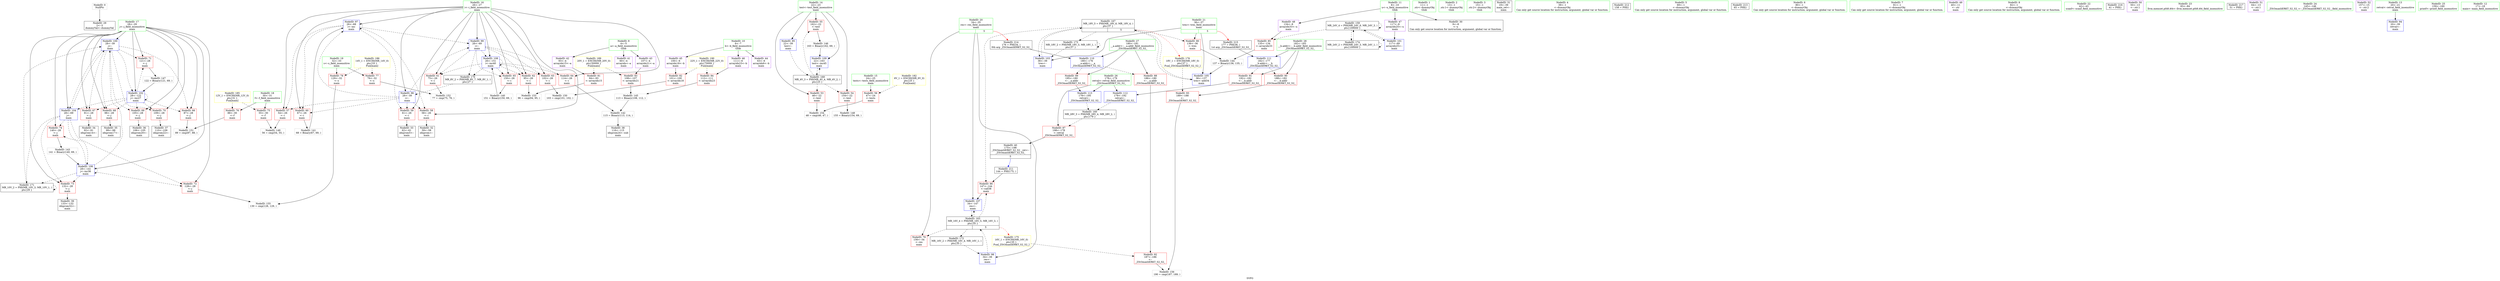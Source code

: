 digraph "SVFG" {
	label="SVFG";

	Node0x557a8d2b11c0 [shape=record,color=grey,label="{NodeID: 0\nNullPtr}"];
	Node0x557a8d2b11c0 -> Node0x557a8d2c9c30[style=solid];
	Node0x557a8d2cacd0 [shape=record,color=blue,label="{NodeID: 97\n26\<--68\ni\<--inc\nmain\n}"];
	Node0x557a8d2cacd0 -> Node0x557a8d2cc370[style=dashed];
	Node0x557a8d2cacd0 -> Node0x557a8d2cc440[style=dashed];
	Node0x557a8d2cacd0 -> Node0x557a8d2cc510[style=dashed];
	Node0x557a8d2cacd0 -> Node0x557a8d2cc5e0[style=dashed];
	Node0x557a8d2cacd0 -> Node0x557a8d2cacd0[style=dashed];
	Node0x557a8d2cacd0 -> Node0x557a8d2cae70[style=dashed];
	Node0x557a8d2c8f70 [shape=record,color=green,label="{NodeID: 14\n22\<--23\ntest\<--test_field_insensitive\nmain\n}"];
	Node0x557a8d2c8f70 -> Node0x557a8d2cc030[style=solid];
	Node0x557a8d2c8f70 -> Node0x557a8d2cc100[style=solid];
	Node0x557a8d2c8f70 -> Node0x557a8d2cc1d0[style=solid];
	Node0x557a8d2c8f70 -> Node0x557a8d2ce250[style=solid];
	Node0x557a8d2c8f70 -> Node0x557a8d2cf5e0[style=solid];
	Node0x557a8d2cf780 [shape=record,color=blue,label="{NodeID: 111\n182\<--177\n__b.addr\<--__b\n_ZSt3maxIiERKT_S2_S2_\n}"];
	Node0x557a8d2cf780 -> Node0x557a8d2cde40[style=dashed];
	Node0x557a8d2cf780 -> Node0x557a8d2cdf10[style=dashed];
	Node0x557a8d2c9b60 [shape=record,color=green,label="{NodeID: 28\n182\<--183\n__b.addr\<--__b.addr_field_insensitive\n_ZSt3maxIiERKT_S2_S2_\n}"];
	Node0x557a8d2c9b60 -> Node0x557a8d2cde40[style=solid];
	Node0x557a8d2c9b60 -> Node0x557a8d2cdf10[style=solid];
	Node0x557a8d2c9b60 -> Node0x557a8d2cf780[style=solid];
	Node0x557a8d2ca720 [shape=record,color=purple,label="{NodeID: 42\n93\<--4\narrayidx15\<--a\nmain\n}"];
	Node0x557a8d2ca720 -> Node0x557a8d2cd6f0[style=solid];
	Node0x557a8d2cc2a0 [shape=record,color=red,label="{NodeID: 56\n47\<--24\n\<--tests\nmain\n}"];
	Node0x557a8d2cc2a0 -> Node0x557a8d2d2f40[style=solid];
	Node0x557a8d2d2dc0 [shape=record,color=grey,label="{NodeID: 153\n96 = cmp(94, 95, )\n}"];
	Node0x557a8d2cce00 [shape=record,color=red,label="{NodeID: 70\n109\<--28\n\<--j\nmain\n}"];
	Node0x557a8d2cce00 -> Node0x557a8d2ca310[style=solid];
	Node0x557a8d2db9e0 [shape=record,color=black,label="{NodeID: 167\nMR_18V_5 = PHI(MR_18V_6, MR_18V_4, )\npts\{37 \}\n|{|<s5>5}}"];
	Node0x557a8d2db9e0 -> Node0x557a8d2cd620[style=dashed];
	Node0x557a8d2db9e0 -> Node0x557a8d2cdb00[style=dashed];
	Node0x557a8d2db9e0 -> Node0x557a8d2cb1b0[style=dashed];
	Node0x557a8d2db9e0 -> Node0x557a8d2cb350[style=dashed];
	Node0x557a8d2db9e0 -> Node0x557a8d2dd7e0[style=dashed];
	Node0x557a8d2db9e0:s5 -> Node0x557a8d2ded00[style=dashed,color=red];
	Node0x557a8d2cd960 [shape=record,color=red,label="{NodeID: 84\n112\<--111\n\<--arrayidx23\nmain\n}"];
	Node0x557a8d2cd960 -> Node0x557a8d2d21c0[style=solid];
	Node0x557a8d2b1380 [shape=record,color=green,label="{NodeID: 1\n11\<--1\n.str\<--dummyObj\nGlob }"];
	Node0x557a8d2cada0 [shape=record,color=blue,label="{NodeID: 98\n34\<--39\nres\<--\nmain\n}"];
	Node0x557a8d2cada0 -> Node0x557a8d2da5e0[style=dashed];
	Node0x557a8d2c9040 [shape=record,color=green,label="{NodeID: 15\n24\<--25\ntests\<--tests_field_insensitive\nmain\n}"];
	Node0x557a8d2c9040 -> Node0x557a8d2cc2a0[style=solid];
	Node0x557a8d2cf850 [shape=record,color=blue,label="{NodeID: 112\n178\<--192\nretval\<--\n_ZSt3maxIiERKT_S2_S2_\n}"];
	Node0x557a8d2cf850 -> Node0x557a8d2d96e0[style=dashed];
	Node0x557a8d2c9c30 [shape=record,color=black,label="{NodeID: 29\n2\<--3\ndummyVal\<--dummyVal\n}"];
	Node0x557a8d2ca7f0 [shape=record,color=purple,label="{NodeID: 43\n107\<--4\narrayidx21\<--a\nmain\n}"];
	Node0x557a8d2ca7f0 -> Node0x557a8d2cd890[style=solid];
	Node0x557a8d2cb950 [shape=record,color=grey,label="{NodeID: 140\n151 = Binary(150, 69, )\n}"];
	Node0x557a8d2cb950 -> Node0x557a8d2cf510[style=solid];
	Node0x557a8d2cc370 [shape=record,color=red,label="{NodeID: 57\n54\<--26\n\<--i\nmain\n}"];
	Node0x557a8d2cc370 -> Node0x557a8d2d27c0[style=solid];
	Node0x557a8d2d2f40 [shape=record,color=grey,label="{NodeID: 154\n48 = cmp(46, 47, )\n}"];
	Node0x557a8d2cced0 [shape=record,color=red,label="{NodeID: 71\n121\<--28\n\<--j\nmain\n}"];
	Node0x557a8d2cced0 -> Node0x557a8d2d24c0[style=solid];
	Node0x557a8d2cda30 [shape=record,color=red,label="{NodeID: 85\n135\<--134\n\<--arrayidx33\nmain\n}"];
	Node0x557a8d2cda30 -> Node0x557a8d2d2040[style=solid];
	Node0x557a8d2b0140 [shape=record,color=green,label="{NodeID: 2\n13\<--1\n.str.1\<--dummyObj\nGlob }"];
	Node0x557a8d2df270 [shape=record,color=yellow,style=double,label="{NodeID: 182\n6V_1 = ENCHI(MR_6V_0)\npts\{25 \}\nFun[main]}"];
	Node0x557a8d2df270 -> Node0x557a8d2cc2a0[style=dashed];
	Node0x557a8d2cae70 [shape=record,color=blue,label="{NodeID: 99\n26\<--69\ni\<--\nmain\n}"];
	Node0x557a8d2cae70 -> Node0x557a8d2cc6b0[style=dashed];
	Node0x557a8d2cae70 -> Node0x557a8d2cc780[style=dashed];
	Node0x557a8d2cae70 -> Node0x557a8d2cc850[style=dashed];
	Node0x557a8d2cae70 -> Node0x557a8d2cc920[style=dashed];
	Node0x557a8d2cae70 -> Node0x557a8d2cc9f0[style=dashed];
	Node0x557a8d2cae70 -> Node0x557a8d2cf510[style=dashed];
	Node0x557a8d2cae70 -> Node0x557a8d2dc8e0[style=dashed];
	Node0x557a8d2c9110 [shape=record,color=green,label="{NodeID: 16\n26\<--27\ni\<--i_field_insensitive\nmain\n}"];
	Node0x557a8d2c9110 -> Node0x557a8d2cc370[style=solid];
	Node0x557a8d2c9110 -> Node0x557a8d2cc440[style=solid];
	Node0x557a8d2c9110 -> Node0x557a8d2cc510[style=solid];
	Node0x557a8d2c9110 -> Node0x557a8d2cc5e0[style=solid];
	Node0x557a8d2c9110 -> Node0x557a8d2cc6b0[style=solid];
	Node0x557a8d2c9110 -> Node0x557a8d2cc780[style=solid];
	Node0x557a8d2c9110 -> Node0x557a8d2cc850[style=solid];
	Node0x557a8d2c9110 -> Node0x557a8d2cc920[style=solid];
	Node0x557a8d2c9110 -> Node0x557a8d2cc9f0[style=solid];
	Node0x557a8d2c9110 -> Node0x557a8d2cac00[style=solid];
	Node0x557a8d2c9110 -> Node0x557a8d2cacd0[style=solid];
	Node0x557a8d2c9110 -> Node0x557a8d2cae70[style=solid];
	Node0x557a8d2c9110 -> Node0x557a8d2cf510[style=solid];
	Node0x557a8d2cf920 [shape=record,color=blue,label="{NodeID: 113\n178\<--195\nretval\<--\n_ZSt3maxIiERKT_S2_S2_\n}"];
	Node0x557a8d2cf920 -> Node0x557a8d2d96e0[style=dashed];
	Node0x557a8d2c9d30 [shape=record,color=black,label="{NodeID: 30\n9\<--8\n\<--u\nCan only get source location for instruction, argument, global var or function.}"];
	Node0x557a8d2ca8c0 [shape=record,color=purple,label="{NodeID: 44\n63\<--6\narrayidx6\<--b\nmain\n}"];
	Node0x557a8d2cbad0 [shape=record,color=grey,label="{NodeID: 141\n68 = Binary(67, 69, )\n}"];
	Node0x557a8d2cbad0 -> Node0x557a8d2cacd0[style=solid];
	Node0x557a8d2cc440 [shape=record,color=red,label="{NodeID: 58\n58\<--26\n\<--i\nmain\n}"];
	Node0x557a8d2cc440 -> Node0x557a8d2c9f00[style=solid];
	Node0x557a8d2d30c0 [shape=record,color=grey,label="{NodeID: 155\n130 = cmp(128, 129, )\n}"];
	Node0x557a8d2ccfa0 [shape=record,color=red,label="{NodeID: 72\n128\<--28\n\<--j\nmain\n}"];
	Node0x557a8d2ccfa0 -> Node0x557a8d2d30c0[style=solid];
	Node0x557a8d2dc3e0 [shape=record,color=black,label="{NodeID: 169\nMR_4V_3 = PHI(MR_4V_4, MR_4V_2, )\npts\{23 \}\n}"];
	Node0x557a8d2dc3e0 -> Node0x557a8d2cc030[style=dashed];
	Node0x557a8d2dc3e0 -> Node0x557a8d2cc100[style=dashed];
	Node0x557a8d2dc3e0 -> Node0x557a8d2cc1d0[style=dashed];
	Node0x557a8d2dc3e0 -> Node0x557a8d2cf5e0[style=dashed];
	Node0x557a8d2cdb00 [shape=record,color=red,label="{NodeID: 86\n147\<--144\n\<--call38\nmain\n}"];
	Node0x557a8d2cdb00 -> Node0x557a8d2cf440[style=solid];
	Node0x557a8d2b01d0 [shape=record,color=green,label="{NodeID: 3\n15\<--1\n.str.2\<--dummyObj\nGlob }"];
	Node0x557a8d2caf40 [shape=record,color=blue,label="{NodeID: 100\n28\<--39\nj\<--\nmain\n}"];
	Node0x557a8d2caf40 -> Node0x557a8d2ccac0[style=dashed];
	Node0x557a8d2caf40 -> Node0x557a8d2ccb90[style=dashed];
	Node0x557a8d2caf40 -> Node0x557a8d2ccc60[style=dashed];
	Node0x557a8d2caf40 -> Node0x557a8d2ccd30[style=dashed];
	Node0x557a8d2caf40 -> Node0x557a8d2cce00[style=dashed];
	Node0x557a8d2caf40 -> Node0x557a8d2cced0[style=dashed];
	Node0x557a8d2caf40 -> Node0x557a8d2cb0e0[style=dashed];
	Node0x557a8d2caf40 -> Node0x557a8d2cb280[style=dashed];
	Node0x557a8d2c91e0 [shape=record,color=green,label="{NodeID: 17\n28\<--29\nj\<--j_field_insensitive\nmain\n}"];
	Node0x557a8d2c91e0 -> Node0x557a8d2ccac0[style=solid];
	Node0x557a8d2c91e0 -> Node0x557a8d2ccb90[style=solid];
	Node0x557a8d2c91e0 -> Node0x557a8d2ccc60[style=solid];
	Node0x557a8d2c91e0 -> Node0x557a8d2ccd30[style=solid];
	Node0x557a8d2c91e0 -> Node0x557a8d2cce00[style=solid];
	Node0x557a8d2c91e0 -> Node0x557a8d2cced0[style=solid];
	Node0x557a8d2c91e0 -> Node0x557a8d2ccfa0[style=solid];
	Node0x557a8d2c91e0 -> Node0x557a8d2cd070[style=solid];
	Node0x557a8d2c91e0 -> Node0x557a8d2cd140[style=solid];
	Node0x557a8d2c91e0 -> Node0x557a8d2caf40[style=solid];
	Node0x557a8d2c91e0 -> Node0x557a8d2cb0e0[style=solid];
	Node0x557a8d2c91e0 -> Node0x557a8d2cb280[style=solid];
	Node0x557a8d2c91e0 -> Node0x557a8d2cf370[style=solid];
	Node0x557a8d2c9e30 [shape=record,color=black,label="{NodeID: 31\n19\<--39\nmain_ret\<--\nmain\n}"];
	Node0x557a8d107850 [shape=record,color=black,label="{NodeID: 211\n144 = PHI(175, )\n}"];
	Node0x557a8d107850 -> Node0x557a8d2cdb00[style=solid];
	Node0x557a8d2ca990 [shape=record,color=purple,label="{NodeID: 45\n100\<--6\narrayidx18\<--b\nmain\n}"];
	Node0x557a8d2ca990 -> Node0x557a8d2cd7c0[style=solid];
	Node0x557a8d2d1d40 [shape=record,color=grey,label="{NodeID: 142\n115 = Binary(113, 114, )\n}"];
	Node0x557a8d2d1d40 -> Node0x557a8d2ca3e0[style=solid];
	Node0x557a8d2cc510 [shape=record,color=red,label="{NodeID: 59\n61\<--26\n\<--i\nmain\n}"];
	Node0x557a8d2cc510 -> Node0x557a8d2c9fd0[style=solid];
	Node0x557a8d2d3240 [shape=record,color=grey,label="{NodeID: 156\n190 = cmp(187, 189, )\n}"];
	Node0x557a8d2cd070 [shape=record,color=red,label="{NodeID: 73\n132\<--28\n\<--j\nmain\n}"];
	Node0x557a8d2cd070 -> Node0x557a8d2ca4b0[style=solid];
	Node0x557a8d2dc8e0 [shape=record,color=black,label="{NodeID: 170\nMR_8V_2 = PHI(MR_8V_7, MR_8V_1, )\npts\{27 \}\n}"];
	Node0x557a8d2dc8e0 -> Node0x557a8d2cac00[style=dashed];
	Node0x557a8d2cdbd0 [shape=record,color=red,label="{NodeID: 87\n198\<--178\n\<--retval\n_ZSt3maxIiERKT_S2_S2_\n}"];
	Node0x557a8d2cdbd0 -> Node0x557a8d2ca580[style=solid];
	Node0x557a8d2afea0 [shape=record,color=green,label="{NodeID: 4\n39\<--1\n\<--dummyObj\nCan only get source location for instruction, argument, global var or function.}"];
	Node0x557a8d2cb010 [shape=record,color=blue,label="{NodeID: 101\n117\<--69\narrayidx25\<--\nmain\n}"];
	Node0x557a8d2cb010 -> Node0x557a8d2d91e0[style=dashed];
	Node0x557a8d2c92b0 [shape=record,color=green,label="{NodeID: 18\n30\<--31\nf\<--f_field_insensitive\nmain\n}"];
	Node0x557a8d2c92b0 -> Node0x557a8d2cd210[style=solid];
	Node0x557a8d2c92b0 -> Node0x557a8d2cd2e0[style=solid];
	Node0x557a8d2c9f00 [shape=record,color=black,label="{NodeID: 32\n59\<--58\nidxprom\<--\nmain\n}"];
	Node0x557a8d2eb920 [shape=record,color=black,label="{NodeID: 212\n158 = PHI()\n}"];
	Node0x557a8d2caa60 [shape=record,color=purple,label="{NodeID: 46\n111\<--6\narrayidx23\<--b\nmain\n}"];
	Node0x557a8d2caa60 -> Node0x557a8d2cd960[style=solid];
	Node0x557a8d2d1ec0 [shape=record,color=grey,label="{NodeID: 143\n141 = Binary(140, 69, )\n}"];
	Node0x557a8d2d1ec0 -> Node0x557a8d2cf370[style=solid];
	Node0x557a8d2cc5e0 [shape=record,color=red,label="{NodeID: 60\n67\<--26\n\<--i\nmain\n}"];
	Node0x557a8d2cc5e0 -> Node0x557a8d2cbad0[style=solid];
	Node0x557a8d2cd140 [shape=record,color=red,label="{NodeID: 74\n140\<--28\n\<--j\nmain\n}"];
	Node0x557a8d2cd140 -> Node0x557a8d2d1ec0[style=solid];
	Node0x557a8d2dcde0 [shape=record,color=black,label="{NodeID: 171\nMR_10V_2 = PHI(MR_10V_3, MR_10V_1, )\npts\{29 \}\n}"];
	Node0x557a8d2dcde0 -> Node0x557a8d2caf40[style=dashed];
	Node0x557a8d2dcde0 -> Node0x557a8d2dcde0[style=dashed];
	Node0x557a8d2cdca0 [shape=record,color=red,label="{NodeID: 88\n186\<--180\n\<--__a.addr\n_ZSt3maxIiERKT_S2_S2_\n}"];
	Node0x557a8d2cdca0 -> Node0x557a8d2cdfe0[style=solid];
	Node0x557a8d2aff30 [shape=record,color=green,label="{NodeID: 5\n69\<--1\n\<--dummyObj\nCan only get source location for instruction, argument, global var or function.}"];
	Node0x557a8d2dfd20 [shape=record,color=yellow,style=double,label="{NodeID: 185\n12V_1 = ENCHI(MR_12V_0)\npts\{31 \}\nFun[main]}"];
	Node0x557a8d2dfd20 -> Node0x557a8d2cd210[style=dashed];
	Node0x557a8d2dfd20 -> Node0x557a8d2cd2e0[style=dashed];
	Node0x557a8d2cb0e0 [shape=record,color=blue,label="{NodeID: 102\n28\<--122\nj\<--inc27\nmain\n}"];
	Node0x557a8d2cb0e0 -> Node0x557a8d2ccac0[style=dashed];
	Node0x557a8d2cb0e0 -> Node0x557a8d2ccb90[style=dashed];
	Node0x557a8d2cb0e0 -> Node0x557a8d2ccc60[style=dashed];
	Node0x557a8d2cb0e0 -> Node0x557a8d2ccd30[style=dashed];
	Node0x557a8d2cb0e0 -> Node0x557a8d2cce00[style=dashed];
	Node0x557a8d2cb0e0 -> Node0x557a8d2cced0[style=dashed];
	Node0x557a8d2cb0e0 -> Node0x557a8d2cb0e0[style=dashed];
	Node0x557a8d2cb0e0 -> Node0x557a8d2cb280[style=dashed];
	Node0x557a8d2c9380 [shape=record,color=green,label="{NodeID: 19\n32\<--33\ns\<--s_field_insensitive\nmain\n}"];
	Node0x557a8d2c9380 -> Node0x557a8d2cd3b0[style=solid];
	Node0x557a8d2c9380 -> Node0x557a8d2cd480[style=solid];
	Node0x557a8d2c9fd0 [shape=record,color=black,label="{NodeID: 33\n62\<--61\nidxprom5\<--\nmain\n}"];
	Node0x557a8d2eb9f0 [shape=record,color=black,label="{NodeID: 213\n65 = PHI()\n}"];
	Node0x557a8d2cab30 [shape=record,color=purple,label="{NodeID: 47\n117\<--8\narrayidx25\<--u\nmain\n}"];
	Node0x557a8d2cab30 -> Node0x557a8d2cb010[style=solid];
	Node0x557a8d2d2040 [shape=record,color=grey,label="{NodeID: 144\n137 = Binary(136, 135, )\n}"];
	Node0x557a8d2d2040 -> Node0x557a8d2cb350[style=solid];
	Node0x557a8d2cc6b0 [shape=record,color=red,label="{NodeID: 61\n75\<--26\n\<--i\nmain\n}"];
	Node0x557a8d2cc6b0 -> Node0x557a8d2d2c40[style=solid];
	Node0x557a8d2cd210 [shape=record,color=red,label="{NodeID: 75\n55\<--30\n\<--f\nmain\n}"];
	Node0x557a8d2cd210 -> Node0x557a8d2d27c0[style=solid];
	Node0x557a8d2dd2e0 [shape=record,color=black,label="{NodeID: 172\nMR_16V_2 = PHI(MR_16V_4, MR_16V_1, )\npts\{35 \}\n}"];
	Node0x557a8d2dd2e0 -> Node0x557a8d2cada0[style=dashed];
	Node0x557a8d2cdd70 [shape=record,color=red,label="{NodeID: 89\n195\<--180\n\<--__a.addr\n_ZSt3maxIiERKT_S2_S2_\n}"];
	Node0x557a8d2cdd70 -> Node0x557a8d2cf920[style=solid];
	Node0x557a8d2b05c0 [shape=record,color=green,label="{NodeID: 6\n80\<--1\n\<--dummyObj\nCan only get source location for instruction, argument, global var or function.}"];
	Node0x557a8d2dfe00 [shape=record,color=yellow,style=double,label="{NodeID: 186\n14V_1 = ENCHI(MR_14V_0)\npts\{33 \}\nFun[main]}"];
	Node0x557a8d2dfe00 -> Node0x557a8d2cd3b0[style=dashed];
	Node0x557a8d2dfe00 -> Node0x557a8d2cd480[style=dashed];
	Node0x557a8d2cb1b0 [shape=record,color=blue,label="{NodeID: 103\n36\<--39\ntres\<--\nmain\n}"];
	Node0x557a8d2cb1b0 -> Node0x557a8d2db9e0[style=dashed];
	Node0x557a8d2c9450 [shape=record,color=green,label="{NodeID: 20\n34\<--35\nres\<--res_field_insensitive\nmain\n|{|<s3>5}}"];
	Node0x557a8d2c9450 -> Node0x557a8d2cd550[style=solid];
	Node0x557a8d2c9450 -> Node0x557a8d2cada0[style=solid];
	Node0x557a8d2c9450 -> Node0x557a8d2cf440[style=solid];
	Node0x557a8d2c9450:s3 -> Node0x557a8d2ebac0[style=solid,color=red];
	Node0x557a8d2ca0a0 [shape=record,color=black,label="{NodeID: 34\n92\<--91\nidxprom14\<--\nmain\n}"];
	Node0x557a8d2ebac0 [shape=record,color=black,label="{NodeID: 214\n176 = PHI(34, )\n0th arg _ZSt3maxIiERKT_S2_S2_ }"];
	Node0x557a8d2ebac0 -> Node0x557a8d2cf6b0[style=solid];
	Node0x557a8d2cbc20 [shape=record,color=purple,label="{NodeID: 48\n134\<--8\narrayidx33\<--u\nmain\n}"];
	Node0x557a8d2cbc20 -> Node0x557a8d2cda30[style=solid];
	Node0x557a8d2d21c0 [shape=record,color=grey,label="{NodeID: 145\n113 = Binary(108, 112, )\n}"];
	Node0x557a8d2d21c0 -> Node0x557a8d2d1d40[style=solid];
	Node0x557a8d2cc780 [shape=record,color=red,label="{NodeID: 62\n95\<--26\n\<--i\nmain\n}"];
	Node0x557a8d2cc780 -> Node0x557a8d2d2dc0[style=solid];
	Node0x557a8d2d91e0 [shape=record,color=black,label="{NodeID: 159\nMR_24V_4 = PHI(MR_24V_6, MR_24V_3, )\npts\{100000 \}\n}"];
	Node0x557a8d2d91e0 -> Node0x557a8d2cda30[style=dashed];
	Node0x557a8d2d91e0 -> Node0x557a8d2cb010[style=dashed];
	Node0x557a8d2d91e0 -> Node0x557a8d2d91e0[style=dashed];
	Node0x557a8d2d91e0 -> Node0x557a8d2ddce0[style=dashed];
	Node0x557a8d2cd2e0 [shape=record,color=red,label="{NodeID: 76\n88\<--30\n\<--f\nmain\n}"];
	Node0x557a8d2cd2e0 -> Node0x557a8d2d2ac0[style=solid];
	Node0x557a8d2dd7e0 [shape=record,color=black,label="{NodeID: 173\nMR_18V_2 = PHI(MR_18V_3, MR_18V_1, )\npts\{37 \}\n}"];
	Node0x557a8d2dd7e0 -> Node0x557a8d2cb1b0[style=dashed];
	Node0x557a8d2dd7e0 -> Node0x557a8d2dd7e0[style=dashed];
	Node0x557a8d2cde40 [shape=record,color=red,label="{NodeID: 90\n188\<--182\n\<--__b.addr\n_ZSt3maxIiERKT_S2_S2_\n}"];
	Node0x557a8d2cde40 -> Node0x557a8d2ce0b0[style=solid];
	Node0x557a8d2b0650 [shape=record,color=green,label="{NodeID: 7\n81\<--1\n\<--dummyObj\nCan only get source location for instruction, argument, global var or function.}"];
	Node0x557a8d2cb280 [shape=record,color=blue,label="{NodeID: 104\n28\<--69\nj\<--\nmain\n}"];
	Node0x557a8d2cb280 -> Node0x557a8d2ccfa0[style=dashed];
	Node0x557a8d2cb280 -> Node0x557a8d2cd070[style=dashed];
	Node0x557a8d2cb280 -> Node0x557a8d2cd140[style=dashed];
	Node0x557a8d2cb280 -> Node0x557a8d2caf40[style=dashed];
	Node0x557a8d2cb280 -> Node0x557a8d2cf370[style=dashed];
	Node0x557a8d2cb280 -> Node0x557a8d2dcde0[style=dashed];
	Node0x557a8d2c9520 [shape=record,color=green,label="{NodeID: 21\n36\<--37\ntres\<--tres_field_insensitive\nmain\n|{|<s3>5}}"];
	Node0x557a8d2c9520 -> Node0x557a8d2cd620[style=solid];
	Node0x557a8d2c9520 -> Node0x557a8d2cb1b0[style=solid];
	Node0x557a8d2c9520 -> Node0x557a8d2cb350[style=solid];
	Node0x557a8d2c9520:s3 -> Node0x557a8d2ebc20[style=solid,color=red];
	Node0x557a8d2ca170 [shape=record,color=black,label="{NodeID: 35\n99\<--98\nidxprom17\<--\nmain\n}"];
	Node0x557a8d2ebc20 [shape=record,color=black,label="{NodeID: 215\n177 = PHI(36, )\n1st arg _ZSt3maxIiERKT_S2_S2_ }"];
	Node0x557a8d2ebc20 -> Node0x557a8d2cf780[style=solid];
	Node0x557a8d2cbcf0 [shape=record,color=purple,label="{NodeID: 49\n40\<--11\n\<--.str\nmain\n}"];
	Node0x557a8d2d2340 [shape=record,color=grey,label="{NodeID: 146\n163 = Binary(162, 69, )\n}"];
	Node0x557a8d2d2340 -> Node0x557a8d2cf5e0[style=solid];
	Node0x557a8d2cc850 [shape=record,color=red,label="{NodeID: 63\n102\<--26\n\<--i\nmain\n}"];
	Node0x557a8d2cc850 -> Node0x557a8d2d2940[style=solid];
	Node0x557a8d2d96e0 [shape=record,color=black,label="{NodeID: 160\nMR_28V_3 = PHI(MR_28V_4, MR_28V_2, )\npts\{179 \}\n}"];
	Node0x557a8d2d96e0 -> Node0x557a8d2cdbd0[style=dashed];
	Node0x557a8d2cd3b0 [shape=record,color=red,label="{NodeID: 77\n76\<--32\n\<--s\nmain\n}"];
	Node0x557a8d2cd3b0 -> Node0x557a8d2d2c40[style=solid];
	Node0x557a8d2ddce0 [shape=record,color=black,label="{NodeID: 174\nMR_24V_2 = PHI(MR_24V_3, MR_24V_1, )\npts\{100000 \}\n}"];
	Node0x557a8d2ddce0 -> Node0x557a8d2d91e0[style=dashed];
	Node0x557a8d2ddce0 -> Node0x557a8d2ddce0[style=dashed];
	Node0x557a8d2cdf10 [shape=record,color=red,label="{NodeID: 91\n192\<--182\n\<--__b.addr\n_ZSt3maxIiERKT_S2_S2_\n}"];
	Node0x557a8d2cdf10 -> Node0x557a8d2cf850[style=solid];
	Node0x557a8d2b06e0 [shape=record,color=green,label="{NodeID: 8\n82\<--1\n\<--dummyObj\nCan only get source location for instruction, argument, global var or function.}"];
	Node0x557a8d2cb350 [shape=record,color=blue,label="{NodeID: 105\n36\<--137\ntres\<--add34\nmain\n}"];
	Node0x557a8d2cb350 -> Node0x557a8d2db9e0[style=dashed];
	Node0x557a8d2c95f0 [shape=record,color=green,label="{NodeID: 22\n42\<--43\nscanf\<--scanf_field_insensitive\n}"];
	Node0x557a8d2ca240 [shape=record,color=black,label="{NodeID: 36\n106\<--105\nidxprom20\<--\nmain\n}"];
	Node0x557a8d2ec580 [shape=record,color=black,label="{NodeID: 216\n41 = PHI()\n}"];
	Node0x557a8d2cbdc0 [shape=record,color=purple,label="{NodeID: 50\n50\<--13\n\<--.str.1\nmain\n}"];
	Node0x557a8d2d24c0 [shape=record,color=grey,label="{NodeID: 147\n122 = Binary(121, 69, )\n}"];
	Node0x557a8d2d24c0 -> Node0x557a8d2cb0e0[style=solid];
	Node0x557a8d2cc920 [shape=record,color=red,label="{NodeID: 64\n114\<--26\n\<--i\nmain\n}"];
	Node0x557a8d2cc920 -> Node0x557a8d2d1d40[style=solid];
	Node0x557a8d2cd480 [shape=record,color=red,label="{NodeID: 78\n129\<--32\n\<--s\nmain\n}"];
	Node0x557a8d2cd480 -> Node0x557a8d2d30c0[style=solid];
	Node0x557a8d2de1e0 [shape=record,color=yellow,style=double,label="{NodeID: 175\n16V_1 = ENCHI(MR_16V_0)\npts\{35 \}\nFun[_ZSt3maxIiERKT_S2_S2_]}"];
	Node0x557a8d2de1e0 -> Node0x557a8d2cdfe0[style=dashed];
	Node0x557a8d2cdfe0 [shape=record,color=red,label="{NodeID: 92\n187\<--186\n\<--\n_ZSt3maxIiERKT_S2_S2_\n}"];
	Node0x557a8d2cdfe0 -> Node0x557a8d2d3240[style=solid];
	Node0x557a8d2b0770 [shape=record,color=green,label="{NodeID: 9\n4\<--5\na\<--a_field_insensitive\nGlob }"];
	Node0x557a8d2b0770 -> Node0x557a8d2ca650[style=solid];
	Node0x557a8d2b0770 -> Node0x557a8d2ca720[style=solid];
	Node0x557a8d2b0770 -> Node0x557a8d2ca7f0[style=solid];
	Node0x557a8d2e00a0 [shape=record,color=yellow,style=double,label="{NodeID: 189\n20V_1 = ENCHI(MR_20V_0)\npts\{50000 \}\nFun[main]}"];
	Node0x557a8d2e00a0 -> Node0x557a8d2cd6f0[style=dashed];
	Node0x557a8d2e00a0 -> Node0x557a8d2cd890[style=dashed];
	Node0x557a8d2cf370 [shape=record,color=blue,label="{NodeID: 106\n28\<--141\nj\<--inc36\nmain\n}"];
	Node0x557a8d2cf370 -> Node0x557a8d2ccfa0[style=dashed];
	Node0x557a8d2cf370 -> Node0x557a8d2cd070[style=dashed];
	Node0x557a8d2cf370 -> Node0x557a8d2cd140[style=dashed];
	Node0x557a8d2cf370 -> Node0x557a8d2caf40[style=dashed];
	Node0x557a8d2cf370 -> Node0x557a8d2cf370[style=dashed];
	Node0x557a8d2cf370 -> Node0x557a8d2dcde0[style=dashed];
	Node0x557a8d2c96c0 [shape=record,color=green,label="{NodeID: 23\n83\<--84\nllvm.memset.p0i8.i64\<--llvm.memset.p0i8.i64_field_insensitive\n}"];
	Node0x557a8d2ca310 [shape=record,color=black,label="{NodeID: 37\n110\<--109\nidxprom22\<--\nmain\n}"];
	Node0x557a8d2ec680 [shape=record,color=black,label="{NodeID: 217\n51 = PHI()\n}"];
	Node0x557a8d2cbe90 [shape=record,color=purple,label="{NodeID: 51\n64\<--13\n\<--.str.1\nmain\n}"];
	Node0x557a8d2d2640 [shape=record,color=grey,label="{NodeID: 148\n155 = Binary(154, 69, )\n}"];
	Node0x557a8d2cc9f0 [shape=record,color=red,label="{NodeID: 65\n150\<--26\n\<--i\nmain\n}"];
	Node0x557a8d2cc9f0 -> Node0x557a8d2cb950[style=solid];
	Node0x557a8d2cd550 [shape=record,color=red,label="{NodeID: 79\n156\<--34\n\<--res\nmain\n}"];
	Node0x557a8d2ded00 [shape=record,color=yellow,style=double,label="{NodeID: 176\n18V_1 = ENCHI(MR_18V_0)\npts\{37 \}\nFun[_ZSt3maxIiERKT_S2_S2_]}"];
	Node0x557a8d2ded00 -> Node0x557a8d2ce0b0[style=dashed];
	Node0x557a8d2ce0b0 [shape=record,color=red,label="{NodeID: 93\n189\<--188\n\<--\n_ZSt3maxIiERKT_S2_S2_\n}"];
	Node0x557a8d2ce0b0 -> Node0x557a8d2d3240[style=solid];
	Node0x557a8d2c8cf0 [shape=record,color=green,label="{NodeID: 10\n6\<--7\nb\<--b_field_insensitive\nGlob }"];
	Node0x557a8d2c8cf0 -> Node0x557a8d2ca8c0[style=solid];
	Node0x557a8d2c8cf0 -> Node0x557a8d2ca990[style=solid];
	Node0x557a8d2c8cf0 -> Node0x557a8d2caa60[style=solid];
	Node0x557a8d2e0180 [shape=record,color=yellow,style=double,label="{NodeID: 190\n22V_1 = ENCHI(MR_22V_0)\npts\{70000 \}\nFun[main]}"];
	Node0x557a8d2e0180 -> Node0x557a8d2cd7c0[style=dashed];
	Node0x557a8d2e0180 -> Node0x557a8d2cd960[style=dashed];
	Node0x557a8d2cf440 [shape=record,color=blue,label="{NodeID: 107\n34\<--147\nres\<--\nmain\n}"];
	Node0x557a8d2cf440 -> Node0x557a8d2da5e0[style=dashed];
	Node0x557a8d2c97c0 [shape=record,color=green,label="{NodeID: 24\n145\<--146\n_ZSt3maxIiERKT_S2_S2_\<--_ZSt3maxIiERKT_S2_S2__field_insensitive\n}"];
	Node0x557a8d2ca3e0 [shape=record,color=black,label="{NodeID: 38\n116\<--115\nidxprom24\<--sub\nmain\n}"];
	Node0x557a8d2cbf60 [shape=record,color=purple,label="{NodeID: 52\n157\<--15\n\<--.str.2\nmain\n}"];
	Node0x557a8d2d27c0 [shape=record,color=grey,label="{NodeID: 149\n56 = cmp(54, 55, )\n}"];
	Node0x557a8d2ccac0 [shape=record,color=red,label="{NodeID: 66\n87\<--28\n\<--j\nmain\n}"];
	Node0x557a8d2ccac0 -> Node0x557a8d2d2ac0[style=solid];
	Node0x557a8d2da5e0 [shape=record,color=black,label="{NodeID: 163\nMR_16V_4 = PHI(MR_16V_5, MR_16V_3, )\npts\{35 \}\n|{|<s4>5}}"];
	Node0x557a8d2da5e0 -> Node0x557a8d2cd550[style=dashed];
	Node0x557a8d2da5e0 -> Node0x557a8d2cdb00[style=dashed];
	Node0x557a8d2da5e0 -> Node0x557a8d2cf440[style=dashed];
	Node0x557a8d2da5e0 -> Node0x557a8d2dd2e0[style=dashed];
	Node0x557a8d2da5e0:s4 -> Node0x557a8d2de1e0[style=dashed,color=red];
	Node0x557a8d2cd620 [shape=record,color=red,label="{NodeID: 80\n136\<--36\n\<--tres\nmain\n}"];
	Node0x557a8d2cd620 -> Node0x557a8d2d2040[style=solid];
	Node0x557a8d2ce180 [shape=record,color=blue,label="{NodeID: 94\n20\<--39\nretval\<--\nmain\n}"];
	Node0x557a8d2c8d80 [shape=record,color=green,label="{NodeID: 11\n8\<--10\nu\<--u_field_insensitive\nGlob }"];
	Node0x557a8d2c8d80 -> Node0x557a8d2c9d30[style=solid];
	Node0x557a8d2c8d80 -> Node0x557a8d2cab30[style=solid];
	Node0x557a8d2c8d80 -> Node0x557a8d2cbc20[style=solid];
	Node0x557a8d2cf510 [shape=record,color=blue,label="{NodeID: 108\n26\<--151\ni\<--inc40\nmain\n}"];
	Node0x557a8d2cf510 -> Node0x557a8d2cc6b0[style=dashed];
	Node0x557a8d2cf510 -> Node0x557a8d2cc780[style=dashed];
	Node0x557a8d2cf510 -> Node0x557a8d2cc850[style=dashed];
	Node0x557a8d2cf510 -> Node0x557a8d2cc920[style=dashed];
	Node0x557a8d2cf510 -> Node0x557a8d2cc9f0[style=dashed];
	Node0x557a8d2cf510 -> Node0x557a8d2cf510[style=dashed];
	Node0x557a8d2cf510 -> Node0x557a8d2dc8e0[style=dashed];
	Node0x557a8d2c98c0 [shape=record,color=green,label="{NodeID: 25\n159\<--160\nprintf\<--printf_field_insensitive\n}"];
	Node0x557a8d2ca4b0 [shape=record,color=black,label="{NodeID: 39\n133\<--132\nidxprom32\<--\nmain\n}"];
	Node0x557a8d2cc030 [shape=record,color=red,label="{NodeID: 53\n46\<--22\n\<--test\nmain\n}"];
	Node0x557a8d2cc030 -> Node0x557a8d2d2f40[style=solid];
	Node0x557a8d2d2940 [shape=record,color=grey,label="{NodeID: 150\n103 = cmp(101, 102, )\n}"];
	Node0x557a8d2ccb90 [shape=record,color=red,label="{NodeID: 67\n91\<--28\n\<--j\nmain\n}"];
	Node0x557a8d2ccb90 -> Node0x557a8d2ca0a0[style=solid];
	Node0x557a8d2cd6f0 [shape=record,color=red,label="{NodeID: 81\n94\<--93\n\<--arrayidx15\nmain\n}"];
	Node0x557a8d2cd6f0 -> Node0x557a8d2d2dc0[style=solid];
	Node0x557a8d2ce250 [shape=record,color=blue,label="{NodeID: 95\n22\<--39\ntest\<--\nmain\n}"];
	Node0x557a8d2ce250 -> Node0x557a8d2dc3e0[style=dashed];
	Node0x557a8d2c8e10 [shape=record,color=green,label="{NodeID: 12\n17\<--18\nmain\<--main_field_insensitive\n}"];
	Node0x557a8d2cf5e0 [shape=record,color=blue,label="{NodeID: 109\n22\<--163\ntest\<--inc45\nmain\n}"];
	Node0x557a8d2cf5e0 -> Node0x557a8d2dc3e0[style=dashed];
	Node0x557a8d2c99c0 [shape=record,color=green,label="{NodeID: 26\n178\<--179\nretval\<--retval_field_insensitive\n_ZSt3maxIiERKT_S2_S2_\n}"];
	Node0x557a8d2c99c0 -> Node0x557a8d2cdbd0[style=solid];
	Node0x557a8d2c99c0 -> Node0x557a8d2cf850[style=solid];
	Node0x557a8d2c99c0 -> Node0x557a8d2cf920[style=solid];
	Node0x557a8d2ca580 [shape=record,color=black,label="{NodeID: 40\n175\<--198\n_ZSt3maxIiERKT_S2_S2__ret\<--\n_ZSt3maxIiERKT_S2_S2_\n|{<s0>5}}"];
	Node0x557a8d2ca580:s0 -> Node0x557a8d107850[style=solid,color=blue];
	Node0x557a8d2cc100 [shape=record,color=red,label="{NodeID: 54\n154\<--22\n\<--test\nmain\n}"];
	Node0x557a8d2cc100 -> Node0x557a8d2d2640[style=solid];
	Node0x557a8d2d2ac0 [shape=record,color=grey,label="{NodeID: 151\n89 = cmp(87, 88, )\n}"];
	Node0x557a8d2ccc60 [shape=record,color=red,label="{NodeID: 68\n98\<--28\n\<--j\nmain\n}"];
	Node0x557a8d2ccc60 -> Node0x557a8d2ca170[style=solid];
	Node0x557a8d2cd7c0 [shape=record,color=red,label="{NodeID: 82\n101\<--100\n\<--arrayidx18\nmain\n}"];
	Node0x557a8d2cd7c0 -> Node0x557a8d2d2940[style=solid];
	Node0x557a8d2cac00 [shape=record,color=blue,label="{NodeID: 96\n26\<--39\ni\<--\nmain\n}"];
	Node0x557a8d2cac00 -> Node0x557a8d2cc370[style=dashed];
	Node0x557a8d2cac00 -> Node0x557a8d2cc440[style=dashed];
	Node0x557a8d2cac00 -> Node0x557a8d2cc510[style=dashed];
	Node0x557a8d2cac00 -> Node0x557a8d2cc5e0[style=dashed];
	Node0x557a8d2cac00 -> Node0x557a8d2cacd0[style=dashed];
	Node0x557a8d2cac00 -> Node0x557a8d2cae70[style=dashed];
	Node0x557a8d2c8ea0 [shape=record,color=green,label="{NodeID: 13\n20\<--21\nretval\<--retval_field_insensitive\nmain\n}"];
	Node0x557a8d2c8ea0 -> Node0x557a8d2ce180[style=solid];
	Node0x557a8d2cf6b0 [shape=record,color=blue,label="{NodeID: 110\n180\<--176\n__a.addr\<--__a\n_ZSt3maxIiERKT_S2_S2_\n}"];
	Node0x557a8d2cf6b0 -> Node0x557a8d2cdca0[style=dashed];
	Node0x557a8d2cf6b0 -> Node0x557a8d2cdd70[style=dashed];
	Node0x557a8d2c9a90 [shape=record,color=green,label="{NodeID: 27\n180\<--181\n__a.addr\<--__a.addr_field_insensitive\n_ZSt3maxIiERKT_S2_S2_\n}"];
	Node0x557a8d2c9a90 -> Node0x557a8d2cdca0[style=solid];
	Node0x557a8d2c9a90 -> Node0x557a8d2cdd70[style=solid];
	Node0x557a8d2c9a90 -> Node0x557a8d2cf6b0[style=solid];
	Node0x557a8d2ca650 [shape=record,color=purple,label="{NodeID: 41\n60\<--4\narrayidx\<--a\nmain\n}"];
	Node0x557a8d2cc1d0 [shape=record,color=red,label="{NodeID: 55\n162\<--22\n\<--test\nmain\n}"];
	Node0x557a8d2cc1d0 -> Node0x557a8d2d2340[style=solid];
	Node0x557a8d2d2c40 [shape=record,color=grey,label="{NodeID: 152\n77 = cmp(75, 76, )\n}"];
	Node0x557a8d2ccd30 [shape=record,color=red,label="{NodeID: 69\n105\<--28\n\<--j\nmain\n}"];
	Node0x557a8d2ccd30 -> Node0x557a8d2ca240[style=solid];
	Node0x557a8d2cd890 [shape=record,color=red,label="{NodeID: 83\n108\<--107\n\<--arrayidx21\nmain\n}"];
	Node0x557a8d2cd890 -> Node0x557a8d2d21c0[style=solid];
}
